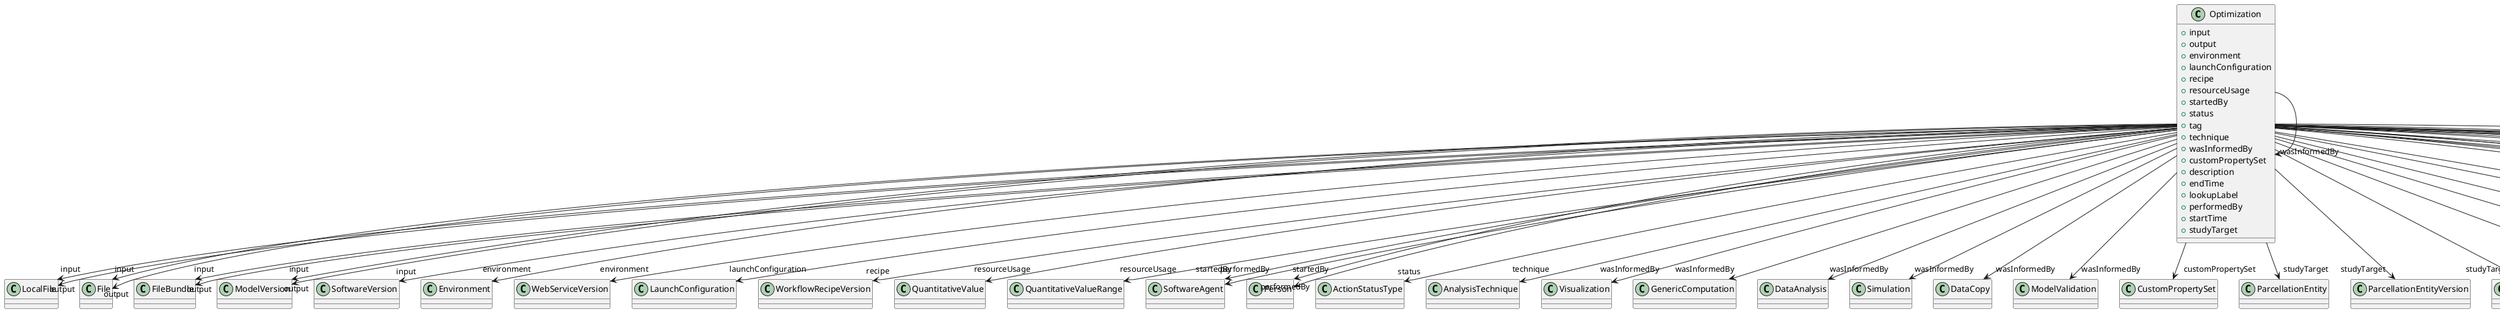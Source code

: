 @startuml
class Optimization {
+input
+output
+environment
+launchConfiguration
+recipe
+resourceUsage
+startedBy
+status
+tag
+technique
+wasInformedBy
+customPropertySet
+description
+endTime
+lookupLabel
+performedBy
+startTime
+studyTarget

}
Optimization -d-> "input" LocalFile
Optimization -d-> "input" File
Optimization -d-> "input" FileBundle
Optimization -d-> "input" ModelVersion
Optimization -d-> "input" SoftwareVersion
Optimization -d-> "output" LocalFile
Optimization -d-> "output" File
Optimization -d-> "output" FileBundle
Optimization -d-> "output" ModelVersion
Optimization -d-> "environment" Environment
Optimization -d-> "environment" WebServiceVersion
Optimization -d-> "launchConfiguration" LaunchConfiguration
Optimization -d-> "recipe" WorkflowRecipeVersion
Optimization -d-> "resourceUsage" QuantitativeValue
Optimization -d-> "resourceUsage" QuantitativeValueRange
Optimization -d-> "startedBy" SoftwareAgent
Optimization -d-> "startedBy" Person
Optimization -d-> "status" ActionStatusType
Optimization -d-> "technique" AnalysisTechnique
Optimization -d-> "wasInformedBy" Visualization
Optimization -d-> "wasInformedBy" GenericComputation
Optimization -d-> "wasInformedBy" DataAnalysis
Optimization -d-> "wasInformedBy" Simulation
Optimization -d-> "wasInformedBy" DataCopy
Optimization -d-> "wasInformedBy" ModelValidation
Optimization -d-> "wasInformedBy" Optimization
Optimization -d-> "customPropertySet" CustomPropertySet
Optimization -d-> "performedBy" SoftwareAgent
Optimization -d-> "performedBy" Person
Optimization -d-> "studyTarget" ParcellationEntity
Optimization -d-> "studyTarget" ParcellationEntityVersion
Optimization -d-> "studyTarget" CustomAnatomicalEntity
Optimization -d-> "studyTarget" GeneticStrainType
Optimization -d-> "studyTarget" TissueSampleType
Optimization -d-> "studyTarget" OpticalStimulusType
Optimization -d-> "studyTarget" OrganismSystem
Optimization -d-> "studyTarget" VisualStimulusType
Optimization -d-> "studyTarget" Disease
Optimization -d-> "studyTarget" CellType
Optimization -d-> "studyTarget" Species
Optimization -d-> "studyTarget" BiologicalSex
Optimization -d-> "studyTarget" Handedness
Optimization -d-> "studyTarget" OrganismSubstance
Optimization -d-> "studyTarget" BreedingType
Optimization -d-> "studyTarget" OlfactoryStimulusType
Optimization -d-> "studyTarget" TermSuggestion
Optimization -d-> "studyTarget" AuditoryStimulusType
Optimization -d-> "studyTarget" TactileStimulusType
Optimization -d-> "studyTarget" ElectricalStimulusType
Optimization -d-> "studyTarget" UBERONParcellation
Optimization -d-> "studyTarget" Organ
Optimization -d-> "studyTarget" DiseaseModel
Optimization -d-> "studyTarget" BiologicalOrder
Optimization -d-> "studyTarget" SubcellularEntity
Optimization -d-> "studyTarget" GustatoryStimulusType
Optimization -d-> "studyTarget" CellCultureType
Optimization -d-> "studyTarget" MolecularEntity

@enduml